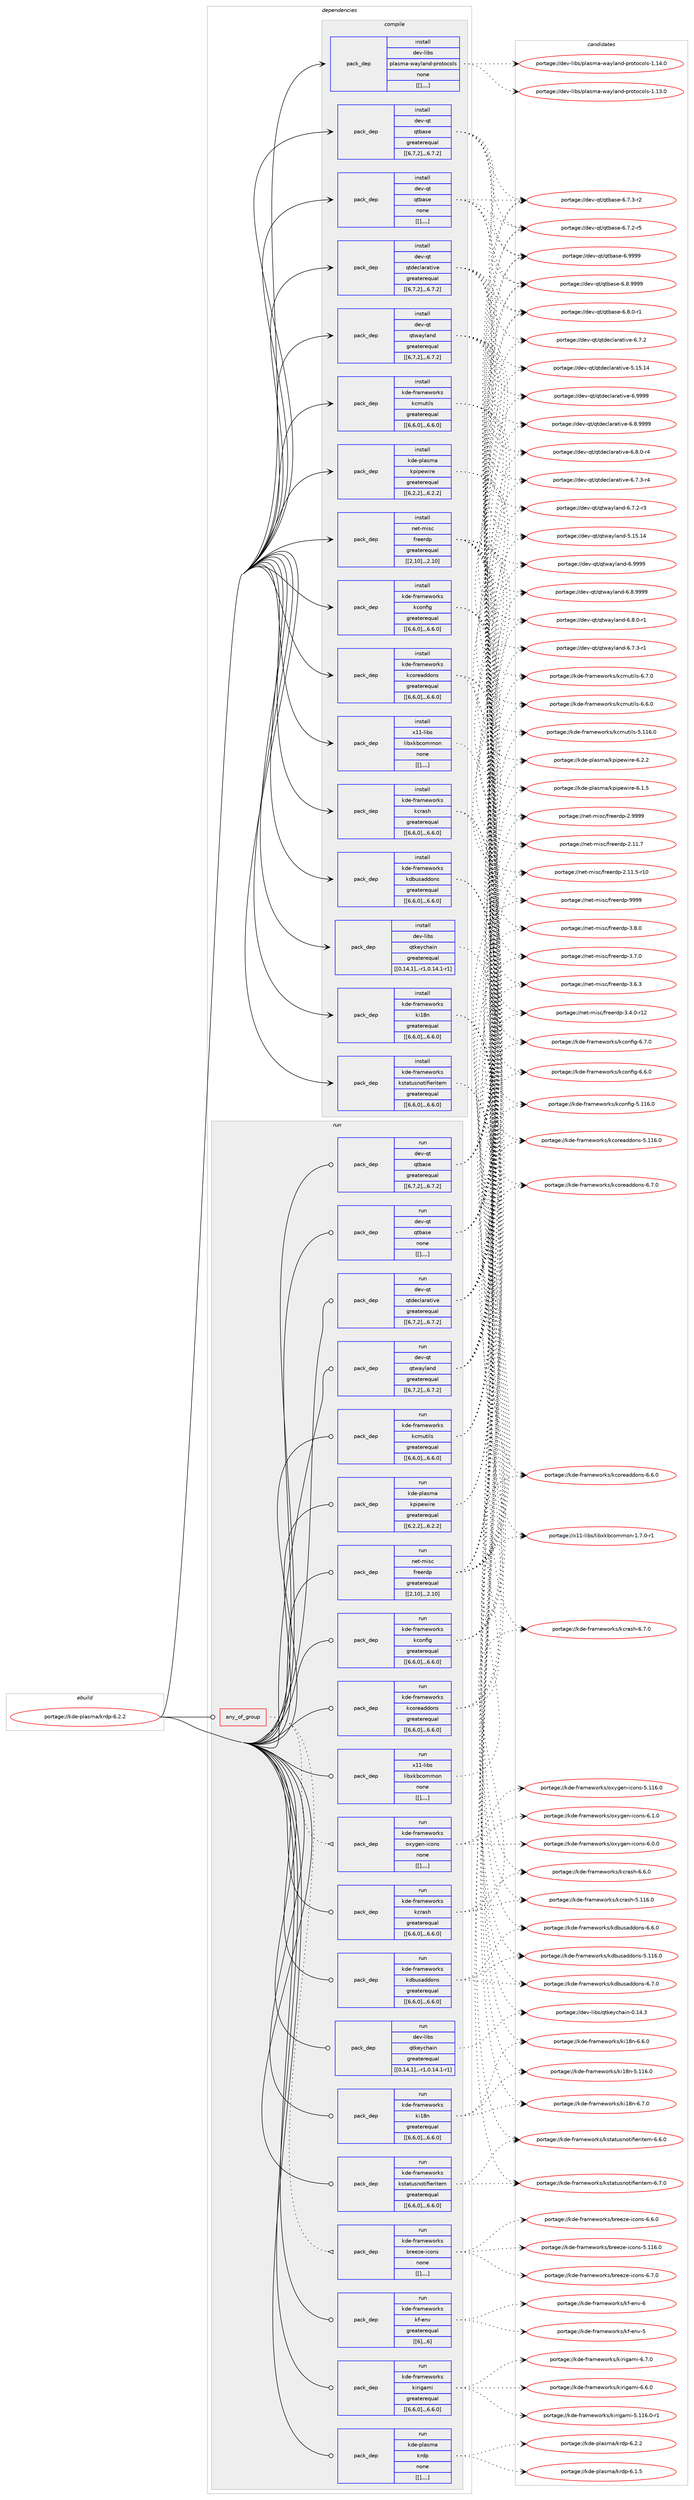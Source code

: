 digraph prolog {

# *************
# Graph options
# *************

newrank=true;
concentrate=true;
compound=true;
graph [rankdir=LR,fontname=Helvetica,fontsize=10,ranksep=1.5];#, ranksep=2.5, nodesep=0.2];
edge  [arrowhead=vee];
node  [fontname=Helvetica,fontsize=10];

# **********
# The ebuild
# **********

subgraph cluster_leftcol {
color=gray;
label=<<i>ebuild</i>>;
id [label="portage://kde-plasma/krdp-6.2.2", color=red, width=4, href="../kde-plasma/krdp-6.2.2.svg"];
}

# ****************
# The dependencies
# ****************

subgraph cluster_midcol {
color=gray;
label=<<i>dependencies</i>>;
subgraph cluster_compile {
fillcolor="#eeeeee";
style=filled;
label=<<i>compile</i>>;
subgraph pack213296 {
dependency289535 [label=<<TABLE BORDER="0" CELLBORDER="1" CELLSPACING="0" CELLPADDING="4" WIDTH="220"><TR><TD ROWSPAN="6" CELLPADDING="30">pack_dep</TD></TR><TR><TD WIDTH="110">install</TD></TR><TR><TD>dev-libs</TD></TR><TR><TD>plasma-wayland-protocols</TD></TR><TR><TD>none</TD></TR><TR><TD>[[],,,,]</TD></TR></TABLE>>, shape=none, color=blue];
}
id:e -> dependency289535:w [weight=20,style="solid",arrowhead="vee"];
subgraph pack213361 {
dependency289644 [label=<<TABLE BORDER="0" CELLBORDER="1" CELLSPACING="0" CELLPADDING="4" WIDTH="220"><TR><TD ROWSPAN="6" CELLPADDING="30">pack_dep</TD></TR><TR><TD WIDTH="110">install</TD></TR><TR><TD>dev-libs</TD></TR><TR><TD>qtkeychain</TD></TR><TR><TD>greaterequal</TD></TR><TR><TD>[[0,14,1],,-r1,0.14.1-r1]</TD></TR></TABLE>>, shape=none, color=blue];
}
id:e -> dependency289644:w [weight=20,style="solid",arrowhead="vee"];
subgraph pack213476 {
dependency289699 [label=<<TABLE BORDER="0" CELLBORDER="1" CELLSPACING="0" CELLPADDING="4" WIDTH="220"><TR><TD ROWSPAN="6" CELLPADDING="30">pack_dep</TD></TR><TR><TD WIDTH="110">install</TD></TR><TR><TD>dev-qt</TD></TR><TR><TD>qtbase</TD></TR><TR><TD>greaterequal</TD></TR><TR><TD>[[6,7,2],,,6.7.2]</TD></TR></TABLE>>, shape=none, color=blue];
}
id:e -> dependency289699:w [weight=20,style="solid",arrowhead="vee"];
subgraph pack213505 {
dependency289800 [label=<<TABLE BORDER="0" CELLBORDER="1" CELLSPACING="0" CELLPADDING="4" WIDTH="220"><TR><TD ROWSPAN="6" CELLPADDING="30">pack_dep</TD></TR><TR><TD WIDTH="110">install</TD></TR><TR><TD>dev-qt</TD></TR><TR><TD>qtbase</TD></TR><TR><TD>none</TD></TR><TR><TD>[[],,,,]</TD></TR></TABLE>>, shape=none, color=blue];
}
id:e -> dependency289800:w [weight=20,style="solid",arrowhead="vee"];
subgraph pack213611 {
dependency289851 [label=<<TABLE BORDER="0" CELLBORDER="1" CELLSPACING="0" CELLPADDING="4" WIDTH="220"><TR><TD ROWSPAN="6" CELLPADDING="30">pack_dep</TD></TR><TR><TD WIDTH="110">install</TD></TR><TR><TD>dev-qt</TD></TR><TR><TD>qtdeclarative</TD></TR><TR><TD>greaterequal</TD></TR><TR><TD>[[6,7,2],,,6.7.2]</TD></TR></TABLE>>, shape=none, color=blue];
}
id:e -> dependency289851:w [weight=20,style="solid",arrowhead="vee"];
subgraph pack213621 {
dependency289901 [label=<<TABLE BORDER="0" CELLBORDER="1" CELLSPACING="0" CELLPADDING="4" WIDTH="220"><TR><TD ROWSPAN="6" CELLPADDING="30">pack_dep</TD></TR><TR><TD WIDTH="110">install</TD></TR><TR><TD>dev-qt</TD></TR><TR><TD>qtwayland</TD></TR><TR><TD>greaterequal</TD></TR><TR><TD>[[6,7,2],,,6.7.2]</TD></TR></TABLE>>, shape=none, color=blue];
}
id:e -> dependency289901:w [weight=20,style="solid",arrowhead="vee"];
subgraph pack213660 {
dependency289907 [label=<<TABLE BORDER="0" CELLBORDER="1" CELLSPACING="0" CELLPADDING="4" WIDTH="220"><TR><TD ROWSPAN="6" CELLPADDING="30">pack_dep</TD></TR><TR><TD WIDTH="110">install</TD></TR><TR><TD>kde-frameworks</TD></TR><TR><TD>kcmutils</TD></TR><TR><TD>greaterequal</TD></TR><TR><TD>[[6,6,0],,,6.6.0]</TD></TR></TABLE>>, shape=none, color=blue];
}
id:e -> dependency289907:w [weight=20,style="solid",arrowhead="vee"];
subgraph pack213666 {
dependency289953 [label=<<TABLE BORDER="0" CELLBORDER="1" CELLSPACING="0" CELLPADDING="4" WIDTH="220"><TR><TD ROWSPAN="6" CELLPADDING="30">pack_dep</TD></TR><TR><TD WIDTH="110">install</TD></TR><TR><TD>kde-frameworks</TD></TR><TR><TD>kconfig</TD></TR><TR><TD>greaterequal</TD></TR><TR><TD>[[6,6,0],,,6.6.0]</TD></TR></TABLE>>, shape=none, color=blue];
}
id:e -> dependency289953:w [weight=20,style="solid",arrowhead="vee"];
subgraph pack213707 {
dependency289996 [label=<<TABLE BORDER="0" CELLBORDER="1" CELLSPACING="0" CELLPADDING="4" WIDTH="220"><TR><TD ROWSPAN="6" CELLPADDING="30">pack_dep</TD></TR><TR><TD WIDTH="110">install</TD></TR><TR><TD>kde-frameworks</TD></TR><TR><TD>kcoreaddons</TD></TR><TR><TD>greaterequal</TD></TR><TR><TD>[[6,6,0],,,6.6.0]</TD></TR></TABLE>>, shape=none, color=blue];
}
id:e -> dependency289996:w [weight=20,style="solid",arrowhead="vee"];
subgraph pack213768 {
dependency290047 [label=<<TABLE BORDER="0" CELLBORDER="1" CELLSPACING="0" CELLPADDING="4" WIDTH="220"><TR><TD ROWSPAN="6" CELLPADDING="30">pack_dep</TD></TR><TR><TD WIDTH="110">install</TD></TR><TR><TD>kde-frameworks</TD></TR><TR><TD>kcrash</TD></TR><TR><TD>greaterequal</TD></TR><TR><TD>[[6,6,0],,,6.6.0]</TD></TR></TABLE>>, shape=none, color=blue];
}
id:e -> dependency290047:w [weight=20,style="solid",arrowhead="vee"];
subgraph pack213796 {
dependency290052 [label=<<TABLE BORDER="0" CELLBORDER="1" CELLSPACING="0" CELLPADDING="4" WIDTH="220"><TR><TD ROWSPAN="6" CELLPADDING="30">pack_dep</TD></TR><TR><TD WIDTH="110">install</TD></TR><TR><TD>kde-frameworks</TD></TR><TR><TD>kdbusaddons</TD></TR><TR><TD>greaterequal</TD></TR><TR><TD>[[6,6,0],,,6.6.0]</TD></TR></TABLE>>, shape=none, color=blue];
}
id:e -> dependency290052:w [weight=20,style="solid",arrowhead="vee"];
subgraph pack213801 {
dependency290079 [label=<<TABLE BORDER="0" CELLBORDER="1" CELLSPACING="0" CELLPADDING="4" WIDTH="220"><TR><TD ROWSPAN="6" CELLPADDING="30">pack_dep</TD></TR><TR><TD WIDTH="110">install</TD></TR><TR><TD>kde-frameworks</TD></TR><TR><TD>ki18n</TD></TR><TR><TD>greaterequal</TD></TR><TR><TD>[[6,6,0],,,6.6.0]</TD></TR></TABLE>>, shape=none, color=blue];
}
id:e -> dependency290079:w [weight=20,style="solid",arrowhead="vee"];
subgraph pack213877 {
dependency290145 [label=<<TABLE BORDER="0" CELLBORDER="1" CELLSPACING="0" CELLPADDING="4" WIDTH="220"><TR><TD ROWSPAN="6" CELLPADDING="30">pack_dep</TD></TR><TR><TD WIDTH="110">install</TD></TR><TR><TD>kde-frameworks</TD></TR><TR><TD>kstatusnotifieritem</TD></TR><TR><TD>greaterequal</TD></TR><TR><TD>[[6,6,0],,,6.6.0]</TD></TR></TABLE>>, shape=none, color=blue];
}
id:e -> dependency290145:w [weight=20,style="solid",arrowhead="vee"];
subgraph pack213917 {
dependency290187 [label=<<TABLE BORDER="0" CELLBORDER="1" CELLSPACING="0" CELLPADDING="4" WIDTH="220"><TR><TD ROWSPAN="6" CELLPADDING="30">pack_dep</TD></TR><TR><TD WIDTH="110">install</TD></TR><TR><TD>kde-plasma</TD></TR><TR><TD>kpipewire</TD></TR><TR><TD>greaterequal</TD></TR><TR><TD>[[6,2,2],,,6.2.2]</TD></TR></TABLE>>, shape=none, color=blue];
}
id:e -> dependency290187:w [weight=20,style="solid",arrowhead="vee"];
subgraph pack213919 {
dependency290192 [label=<<TABLE BORDER="0" CELLBORDER="1" CELLSPACING="0" CELLPADDING="4" WIDTH="220"><TR><TD ROWSPAN="6" CELLPADDING="30">pack_dep</TD></TR><TR><TD WIDTH="110">install</TD></TR><TR><TD>net-misc</TD></TR><TR><TD>freerdp</TD></TR><TR><TD>greaterequal</TD></TR><TR><TD>[[2,10],,,2.10]</TD></TR></TABLE>>, shape=none, color=blue];
}
id:e -> dependency290192:w [weight=20,style="solid",arrowhead="vee"];
subgraph pack213922 {
dependency290196 [label=<<TABLE BORDER="0" CELLBORDER="1" CELLSPACING="0" CELLPADDING="4" WIDTH="220"><TR><TD ROWSPAN="6" CELLPADDING="30">pack_dep</TD></TR><TR><TD WIDTH="110">install</TD></TR><TR><TD>x11-libs</TD></TR><TR><TD>libxkbcommon</TD></TR><TR><TD>none</TD></TR><TR><TD>[[],,,,]</TD></TR></TABLE>>, shape=none, color=blue];
}
id:e -> dependency290196:w [weight=20,style="solid",arrowhead="vee"];
}
subgraph cluster_compileandrun {
fillcolor="#eeeeee";
style=filled;
label=<<i>compile and run</i>>;
}
subgraph cluster_run {
fillcolor="#eeeeee";
style=filled;
label=<<i>run</i>>;
subgraph any2228 {
dependency290201 [label=<<TABLE BORDER="0" CELLBORDER="1" CELLSPACING="0" CELLPADDING="4"><TR><TD CELLPADDING="10">any_of_group</TD></TR></TABLE>>, shape=none, color=red];subgraph pack213927 {
dependency290219 [label=<<TABLE BORDER="0" CELLBORDER="1" CELLSPACING="0" CELLPADDING="4" WIDTH="220"><TR><TD ROWSPAN="6" CELLPADDING="30">pack_dep</TD></TR><TR><TD WIDTH="110">run</TD></TR><TR><TD>kde-frameworks</TD></TR><TR><TD>breeze-icons</TD></TR><TR><TD>none</TD></TR><TR><TD>[[],,,,]</TD></TR></TABLE>>, shape=none, color=blue];
}
dependency290201:e -> dependency290219:w [weight=20,style="dotted",arrowhead="oinv"];
subgraph pack213976 {
dependency290261 [label=<<TABLE BORDER="0" CELLBORDER="1" CELLSPACING="0" CELLPADDING="4" WIDTH="220"><TR><TD ROWSPAN="6" CELLPADDING="30">pack_dep</TD></TR><TR><TD WIDTH="110">run</TD></TR><TR><TD>kde-frameworks</TD></TR><TR><TD>oxygen-icons</TD></TR><TR><TD>none</TD></TR><TR><TD>[[],,,,]</TD></TR></TABLE>>, shape=none, color=blue];
}
dependency290201:e -> dependency290261:w [weight=20,style="dotted",arrowhead="oinv"];
}
id:e -> dependency290201:w [weight=20,style="solid",arrowhead="odot"];
subgraph pack213981 {
dependency290330 [label=<<TABLE BORDER="0" CELLBORDER="1" CELLSPACING="0" CELLPADDING="4" WIDTH="220"><TR><TD ROWSPAN="6" CELLPADDING="30">pack_dep</TD></TR><TR><TD WIDTH="110">run</TD></TR><TR><TD>dev-libs</TD></TR><TR><TD>qtkeychain</TD></TR><TR><TD>greaterequal</TD></TR><TR><TD>[[0,14,1],,-r1,0.14.1-r1]</TD></TR></TABLE>>, shape=none, color=blue];
}
id:e -> dependency290330:w [weight=20,style="solid",arrowhead="odot"];
subgraph pack214084 {
dependency290399 [label=<<TABLE BORDER="0" CELLBORDER="1" CELLSPACING="0" CELLPADDING="4" WIDTH="220"><TR><TD ROWSPAN="6" CELLPADDING="30">pack_dep</TD></TR><TR><TD WIDTH="110">run</TD></TR><TR><TD>dev-qt</TD></TR><TR><TD>qtbase</TD></TR><TR><TD>greaterequal</TD></TR><TR><TD>[[6,7,2],,,6.7.2]</TD></TR></TABLE>>, shape=none, color=blue];
}
id:e -> dependency290399:w [weight=20,style="solid",arrowhead="odot"];
subgraph pack214100 {
dependency290401 [label=<<TABLE BORDER="0" CELLBORDER="1" CELLSPACING="0" CELLPADDING="4" WIDTH="220"><TR><TD ROWSPAN="6" CELLPADDING="30">pack_dep</TD></TR><TR><TD WIDTH="110">run</TD></TR><TR><TD>dev-qt</TD></TR><TR><TD>qtbase</TD></TR><TR><TD>none</TD></TR><TR><TD>[[],,,,]</TD></TR></TABLE>>, shape=none, color=blue];
}
id:e -> dependency290401:w [weight=20,style="solid",arrowhead="odot"];
subgraph pack214101 {
dependency290421 [label=<<TABLE BORDER="0" CELLBORDER="1" CELLSPACING="0" CELLPADDING="4" WIDTH="220"><TR><TD ROWSPAN="6" CELLPADDING="30">pack_dep</TD></TR><TR><TD WIDTH="110">run</TD></TR><TR><TD>dev-qt</TD></TR><TR><TD>qtdeclarative</TD></TR><TR><TD>greaterequal</TD></TR><TR><TD>[[6,7,2],,,6.7.2]</TD></TR></TABLE>>, shape=none, color=blue];
}
id:e -> dependency290421:w [weight=20,style="solid",arrowhead="odot"];
subgraph pack214170 {
dependency290536 [label=<<TABLE BORDER="0" CELLBORDER="1" CELLSPACING="0" CELLPADDING="4" WIDTH="220"><TR><TD ROWSPAN="6" CELLPADDING="30">pack_dep</TD></TR><TR><TD WIDTH="110">run</TD></TR><TR><TD>dev-qt</TD></TR><TR><TD>qtwayland</TD></TR><TR><TD>greaterequal</TD></TR><TR><TD>[[6,7,2],,,6.7.2]</TD></TR></TABLE>>, shape=none, color=blue];
}
id:e -> dependency290536:w [weight=20,style="solid",arrowhead="odot"];
subgraph pack214224 {
dependency290556 [label=<<TABLE BORDER="0" CELLBORDER="1" CELLSPACING="0" CELLPADDING="4" WIDTH="220"><TR><TD ROWSPAN="6" CELLPADDING="30">pack_dep</TD></TR><TR><TD WIDTH="110">run</TD></TR><TR><TD>kde-frameworks</TD></TR><TR><TD>kcmutils</TD></TR><TR><TD>greaterequal</TD></TR><TR><TD>[[6,6,0],,,6.6.0]</TD></TR></TABLE>>, shape=none, color=blue];
}
id:e -> dependency290556:w [weight=20,style="solid",arrowhead="odot"];
subgraph pack214240 {
dependency290671 [label=<<TABLE BORDER="0" CELLBORDER="1" CELLSPACING="0" CELLPADDING="4" WIDTH="220"><TR><TD ROWSPAN="6" CELLPADDING="30">pack_dep</TD></TR><TR><TD WIDTH="110">run</TD></TR><TR><TD>kde-frameworks</TD></TR><TR><TD>kconfig</TD></TR><TR><TD>greaterequal</TD></TR><TR><TD>[[6,6,0],,,6.6.0]</TD></TR></TABLE>>, shape=none, color=blue];
}
id:e -> dependency290671:w [weight=20,style="solid",arrowhead="odot"];
subgraph pack214369 {
dependency290743 [label=<<TABLE BORDER="0" CELLBORDER="1" CELLSPACING="0" CELLPADDING="4" WIDTH="220"><TR><TD ROWSPAN="6" CELLPADDING="30">pack_dep</TD></TR><TR><TD WIDTH="110">run</TD></TR><TR><TD>kde-frameworks</TD></TR><TR><TD>kcoreaddons</TD></TR><TR><TD>greaterequal</TD></TR><TR><TD>[[6,6,0],,,6.6.0]</TD></TR></TABLE>>, shape=none, color=blue];
}
id:e -> dependency290743:w [weight=20,style="solid",arrowhead="odot"];
subgraph pack214402 {
dependency290746 [label=<<TABLE BORDER="0" CELLBORDER="1" CELLSPACING="0" CELLPADDING="4" WIDTH="220"><TR><TD ROWSPAN="6" CELLPADDING="30">pack_dep</TD></TR><TR><TD WIDTH="110">run</TD></TR><TR><TD>kde-frameworks</TD></TR><TR><TD>kcrash</TD></TR><TR><TD>greaterequal</TD></TR><TR><TD>[[6,6,0],,,6.6.0]</TD></TR></TABLE>>, shape=none, color=blue];
}
id:e -> dependency290746:w [weight=20,style="solid",arrowhead="odot"];
subgraph pack214418 {
dependency290779 [label=<<TABLE BORDER="0" CELLBORDER="1" CELLSPACING="0" CELLPADDING="4" WIDTH="220"><TR><TD ROWSPAN="6" CELLPADDING="30">pack_dep</TD></TR><TR><TD WIDTH="110">run</TD></TR><TR><TD>kde-frameworks</TD></TR><TR><TD>kdbusaddons</TD></TR><TR><TD>greaterequal</TD></TR><TR><TD>[[6,6,0],,,6.6.0]</TD></TR></TABLE>>, shape=none, color=blue];
}
id:e -> dependency290779:w [weight=20,style="solid",arrowhead="odot"];
subgraph pack214466 {
dependency290817 [label=<<TABLE BORDER="0" CELLBORDER="1" CELLSPACING="0" CELLPADDING="4" WIDTH="220"><TR><TD ROWSPAN="6" CELLPADDING="30">pack_dep</TD></TR><TR><TD WIDTH="110">run</TD></TR><TR><TD>kde-frameworks</TD></TR><TR><TD>kf-env</TD></TR><TR><TD>greaterequal</TD></TR><TR><TD>[[6],,,6]</TD></TR></TABLE>>, shape=none, color=blue];
}
id:e -> dependency290817:w [weight=20,style="solid",arrowhead="odot"];
subgraph pack214560 {
dependency290915 [label=<<TABLE BORDER="0" CELLBORDER="1" CELLSPACING="0" CELLPADDING="4" WIDTH="220"><TR><TD ROWSPAN="6" CELLPADDING="30">pack_dep</TD></TR><TR><TD WIDTH="110">run</TD></TR><TR><TD>kde-frameworks</TD></TR><TR><TD>ki18n</TD></TR><TR><TD>greaterequal</TD></TR><TR><TD>[[6,6,0],,,6.6.0]</TD></TR></TABLE>>, shape=none, color=blue];
}
id:e -> dependency290915:w [weight=20,style="solid",arrowhead="odot"];
subgraph pack214619 {
dependency290990 [label=<<TABLE BORDER="0" CELLBORDER="1" CELLSPACING="0" CELLPADDING="4" WIDTH="220"><TR><TD ROWSPAN="6" CELLPADDING="30">pack_dep</TD></TR><TR><TD WIDTH="110">run</TD></TR><TR><TD>kde-frameworks</TD></TR><TR><TD>kirigami</TD></TR><TR><TD>greaterequal</TD></TR><TR><TD>[[6,6,0],,,6.6.0]</TD></TR></TABLE>>, shape=none, color=blue];
}
id:e -> dependency290990:w [weight=20,style="solid",arrowhead="odot"];
subgraph pack214734 {
dependency291124 [label=<<TABLE BORDER="0" CELLBORDER="1" CELLSPACING="0" CELLPADDING="4" WIDTH="220"><TR><TD ROWSPAN="6" CELLPADDING="30">pack_dep</TD></TR><TR><TD WIDTH="110">run</TD></TR><TR><TD>kde-frameworks</TD></TR><TR><TD>kstatusnotifieritem</TD></TR><TR><TD>greaterequal</TD></TR><TR><TD>[[6,6,0],,,6.6.0]</TD></TR></TABLE>>, shape=none, color=blue];
}
id:e -> dependency291124:w [weight=20,style="solid",arrowhead="odot"];
subgraph pack214753 {
dependency291140 [label=<<TABLE BORDER="0" CELLBORDER="1" CELLSPACING="0" CELLPADDING="4" WIDTH="220"><TR><TD ROWSPAN="6" CELLPADDING="30">pack_dep</TD></TR><TR><TD WIDTH="110">run</TD></TR><TR><TD>kde-plasma</TD></TR><TR><TD>kpipewire</TD></TR><TR><TD>greaterequal</TD></TR><TR><TD>[[6,2,2],,,6.2.2]</TD></TR></TABLE>>, shape=none, color=blue];
}
id:e -> dependency291140:w [weight=20,style="solid",arrowhead="odot"];
subgraph pack214787 {
dependency291177 [label=<<TABLE BORDER="0" CELLBORDER="1" CELLSPACING="0" CELLPADDING="4" WIDTH="220"><TR><TD ROWSPAN="6" CELLPADDING="30">pack_dep</TD></TR><TR><TD WIDTH="110">run</TD></TR><TR><TD>net-misc</TD></TR><TR><TD>freerdp</TD></TR><TR><TD>greaterequal</TD></TR><TR><TD>[[2,10],,,2.10]</TD></TR></TABLE>>, shape=none, color=blue];
}
id:e -> dependency291177:w [weight=20,style="solid",arrowhead="odot"];
subgraph pack214814 {
dependency291193 [label=<<TABLE BORDER="0" CELLBORDER="1" CELLSPACING="0" CELLPADDING="4" WIDTH="220"><TR><TD ROWSPAN="6" CELLPADDING="30">pack_dep</TD></TR><TR><TD WIDTH="110">run</TD></TR><TR><TD>x11-libs</TD></TR><TR><TD>libxkbcommon</TD></TR><TR><TD>none</TD></TR><TR><TD>[[],,,,]</TD></TR></TABLE>>, shape=none, color=blue];
}
id:e -> dependency291193:w [weight=20,style="solid",arrowhead="odot"];
subgraph pack214819 {
dependency291214 [label=<<TABLE BORDER="0" CELLBORDER="1" CELLSPACING="0" CELLPADDING="4" WIDTH="220"><TR><TD ROWSPAN="6" CELLPADDING="30">pack_dep</TD></TR><TR><TD WIDTH="110">run</TD></TR><TR><TD>kde-plasma</TD></TR><TR><TD>krdp</TD></TR><TR><TD>none</TD></TR><TR><TD>[[],,,,]</TD></TR></TABLE>>, shape=none, color=blue];
}
id:e -> dependency291214:w [weight=20,style="solid",arrowhead="odot"];
}
}

# **************
# The candidates
# **************

subgraph cluster_choices {
rank=same;
color=gray;
label=<<i>candidates</i>>;

subgraph choice213382 {
color=black;
nodesep=1;
choice1001011184510810598115471121089711510997451199712110897110100451121141111161119911110811545494649524648 [label="portage://dev-libs/plasma-wayland-protocols-1.14.0", color=red, width=4,href="../dev-libs/plasma-wayland-protocols-1.14.0.svg"];
choice1001011184510810598115471121089711510997451199712110897110100451121141111161119911110811545494649514648 [label="portage://dev-libs/plasma-wayland-protocols-1.13.0", color=red, width=4,href="../dev-libs/plasma-wayland-protocols-1.13.0.svg"];
dependency289535:e -> choice1001011184510810598115471121089711510997451199712110897110100451121141111161119911110811545494649524648:w [style=dotted,weight="100"];
dependency289535:e -> choice1001011184510810598115471121089711510997451199712110897110100451121141111161119911110811545494649514648:w [style=dotted,weight="100"];
}
subgraph choice213386 {
color=black;
nodesep=1;
choice100101118451081059811547113116107101121991049710511045484649524651 [label="portage://dev-libs/qtkeychain-0.14.3", color=red, width=4,href="../dev-libs/qtkeychain-0.14.3.svg"];
dependency289644:e -> choice100101118451081059811547113116107101121991049710511045484649524651:w [style=dotted,weight="100"];
}
subgraph choice213427 {
color=black;
nodesep=1;
choice1001011184511311647113116989711510145544657575757 [label="portage://dev-qt/qtbase-6.9999", color=red, width=4,href="../dev-qt/qtbase-6.9999.svg"];
choice10010111845113116471131169897115101455446564657575757 [label="portage://dev-qt/qtbase-6.8.9999", color=red, width=4,href="../dev-qt/qtbase-6.8.9999.svg"];
choice100101118451131164711311698971151014554465646484511449 [label="portage://dev-qt/qtbase-6.8.0-r1", color=red, width=4,href="../dev-qt/qtbase-6.8.0-r1.svg"];
choice100101118451131164711311698971151014554465546514511450 [label="portage://dev-qt/qtbase-6.7.3-r2", color=red, width=4,href="../dev-qt/qtbase-6.7.3-r2.svg"];
choice100101118451131164711311698971151014554465546504511453 [label="portage://dev-qt/qtbase-6.7.2-r5", color=red, width=4,href="../dev-qt/qtbase-6.7.2-r5.svg"];
dependency289699:e -> choice1001011184511311647113116989711510145544657575757:w [style=dotted,weight="100"];
dependency289699:e -> choice10010111845113116471131169897115101455446564657575757:w [style=dotted,weight="100"];
dependency289699:e -> choice100101118451131164711311698971151014554465646484511449:w [style=dotted,weight="100"];
dependency289699:e -> choice100101118451131164711311698971151014554465546514511450:w [style=dotted,weight="100"];
dependency289699:e -> choice100101118451131164711311698971151014554465546504511453:w [style=dotted,weight="100"];
}
subgraph choice213433 {
color=black;
nodesep=1;
choice1001011184511311647113116989711510145544657575757 [label="portage://dev-qt/qtbase-6.9999", color=red, width=4,href="../dev-qt/qtbase-6.9999.svg"];
choice10010111845113116471131169897115101455446564657575757 [label="portage://dev-qt/qtbase-6.8.9999", color=red, width=4,href="../dev-qt/qtbase-6.8.9999.svg"];
choice100101118451131164711311698971151014554465646484511449 [label="portage://dev-qt/qtbase-6.8.0-r1", color=red, width=4,href="../dev-qt/qtbase-6.8.0-r1.svg"];
choice100101118451131164711311698971151014554465546514511450 [label="portage://dev-qt/qtbase-6.7.3-r2", color=red, width=4,href="../dev-qt/qtbase-6.7.3-r2.svg"];
choice100101118451131164711311698971151014554465546504511453 [label="portage://dev-qt/qtbase-6.7.2-r5", color=red, width=4,href="../dev-qt/qtbase-6.7.2-r5.svg"];
dependency289800:e -> choice1001011184511311647113116989711510145544657575757:w [style=dotted,weight="100"];
dependency289800:e -> choice10010111845113116471131169897115101455446564657575757:w [style=dotted,weight="100"];
dependency289800:e -> choice100101118451131164711311698971151014554465646484511449:w [style=dotted,weight="100"];
dependency289800:e -> choice100101118451131164711311698971151014554465546514511450:w [style=dotted,weight="100"];
dependency289800:e -> choice100101118451131164711311698971151014554465546504511453:w [style=dotted,weight="100"];
}
subgraph choice213514 {
color=black;
nodesep=1;
choice100101118451131164711311610010199108971149711610511810145544657575757 [label="portage://dev-qt/qtdeclarative-6.9999", color=red, width=4,href="../dev-qt/qtdeclarative-6.9999.svg"];
choice1001011184511311647113116100101991089711497116105118101455446564657575757 [label="portage://dev-qt/qtdeclarative-6.8.9999", color=red, width=4,href="../dev-qt/qtdeclarative-6.8.9999.svg"];
choice10010111845113116471131161001019910897114971161051181014554465646484511452 [label="portage://dev-qt/qtdeclarative-6.8.0-r4", color=red, width=4,href="../dev-qt/qtdeclarative-6.8.0-r4.svg"];
choice10010111845113116471131161001019910897114971161051181014554465546514511452 [label="portage://dev-qt/qtdeclarative-6.7.3-r4", color=red, width=4,href="../dev-qt/qtdeclarative-6.7.3-r4.svg"];
choice1001011184511311647113116100101991089711497116105118101455446554650 [label="portage://dev-qt/qtdeclarative-6.7.2", color=red, width=4,href="../dev-qt/qtdeclarative-6.7.2.svg"];
choice10010111845113116471131161001019910897114971161051181014553464953464952 [label="portage://dev-qt/qtdeclarative-5.15.14", color=red, width=4,href="../dev-qt/qtdeclarative-5.15.14.svg"];
dependency289851:e -> choice100101118451131164711311610010199108971149711610511810145544657575757:w [style=dotted,weight="100"];
dependency289851:e -> choice1001011184511311647113116100101991089711497116105118101455446564657575757:w [style=dotted,weight="100"];
dependency289851:e -> choice10010111845113116471131161001019910897114971161051181014554465646484511452:w [style=dotted,weight="100"];
dependency289851:e -> choice10010111845113116471131161001019910897114971161051181014554465546514511452:w [style=dotted,weight="100"];
dependency289851:e -> choice1001011184511311647113116100101991089711497116105118101455446554650:w [style=dotted,weight="100"];
dependency289851:e -> choice10010111845113116471131161001019910897114971161051181014553464953464952:w [style=dotted,weight="100"];
}
subgraph choice213547 {
color=black;
nodesep=1;
choice1001011184511311647113116119971211089711010045544657575757 [label="portage://dev-qt/qtwayland-6.9999", color=red, width=4,href="../dev-qt/qtwayland-6.9999.svg"];
choice10010111845113116471131161199712110897110100455446564657575757 [label="portage://dev-qt/qtwayland-6.8.9999", color=red, width=4,href="../dev-qt/qtwayland-6.8.9999.svg"];
choice100101118451131164711311611997121108971101004554465646484511449 [label="portage://dev-qt/qtwayland-6.8.0-r1", color=red, width=4,href="../dev-qt/qtwayland-6.8.0-r1.svg"];
choice100101118451131164711311611997121108971101004554465546514511449 [label="portage://dev-qt/qtwayland-6.7.3-r1", color=red, width=4,href="../dev-qt/qtwayland-6.7.3-r1.svg"];
choice100101118451131164711311611997121108971101004554465546504511451 [label="portage://dev-qt/qtwayland-6.7.2-r3", color=red, width=4,href="../dev-qt/qtwayland-6.7.2-r3.svg"];
choice100101118451131164711311611997121108971101004553464953464952 [label="portage://dev-qt/qtwayland-5.15.14", color=red, width=4,href="../dev-qt/qtwayland-5.15.14.svg"];
dependency289901:e -> choice1001011184511311647113116119971211089711010045544657575757:w [style=dotted,weight="100"];
dependency289901:e -> choice10010111845113116471131161199712110897110100455446564657575757:w [style=dotted,weight="100"];
dependency289901:e -> choice100101118451131164711311611997121108971101004554465646484511449:w [style=dotted,weight="100"];
dependency289901:e -> choice100101118451131164711311611997121108971101004554465546514511449:w [style=dotted,weight="100"];
dependency289901:e -> choice100101118451131164711311611997121108971101004554465546504511451:w [style=dotted,weight="100"];
dependency289901:e -> choice100101118451131164711311611997121108971101004553464953464952:w [style=dotted,weight="100"];
}
subgraph choice213726 {
color=black;
nodesep=1;
choice10710010145102114971091011191111141071154710799109117116105108115455446554648 [label="portage://kde-frameworks/kcmutils-6.7.0", color=red, width=4,href="../kde-frameworks/kcmutils-6.7.0.svg"];
choice10710010145102114971091011191111141071154710799109117116105108115455446544648 [label="portage://kde-frameworks/kcmutils-6.6.0", color=red, width=4,href="../kde-frameworks/kcmutils-6.6.0.svg"];
choice107100101451021149710910111911111410711547107991091171161051081154553464949544648 [label="portage://kde-frameworks/kcmutils-5.116.0", color=red, width=4,href="../kde-frameworks/kcmutils-5.116.0.svg"];
dependency289907:e -> choice10710010145102114971091011191111141071154710799109117116105108115455446554648:w [style=dotted,weight="100"];
dependency289907:e -> choice10710010145102114971091011191111141071154710799109117116105108115455446544648:w [style=dotted,weight="100"];
dependency289907:e -> choice107100101451021149710910111911111410711547107991091171161051081154553464949544648:w [style=dotted,weight="100"];
}
subgraph choice213733 {
color=black;
nodesep=1;
choice10710010145102114971091011191111141071154710799111110102105103455446554648 [label="portage://kde-frameworks/kconfig-6.7.0", color=red, width=4,href="../kde-frameworks/kconfig-6.7.0.svg"];
choice10710010145102114971091011191111141071154710799111110102105103455446544648 [label="portage://kde-frameworks/kconfig-6.6.0", color=red, width=4,href="../kde-frameworks/kconfig-6.6.0.svg"];
choice107100101451021149710910111911111410711547107991111101021051034553464949544648 [label="portage://kde-frameworks/kconfig-5.116.0", color=red, width=4,href="../kde-frameworks/kconfig-5.116.0.svg"];
dependency289953:e -> choice10710010145102114971091011191111141071154710799111110102105103455446554648:w [style=dotted,weight="100"];
dependency289953:e -> choice10710010145102114971091011191111141071154710799111110102105103455446544648:w [style=dotted,weight="100"];
dependency289953:e -> choice107100101451021149710910111911111410711547107991111101021051034553464949544648:w [style=dotted,weight="100"];
}
subgraph choice213737 {
color=black;
nodesep=1;
choice1071001014510211497109101119111114107115471079911111410197100100111110115455446554648 [label="portage://kde-frameworks/kcoreaddons-6.7.0", color=red, width=4,href="../kde-frameworks/kcoreaddons-6.7.0.svg"];
choice1071001014510211497109101119111114107115471079911111410197100100111110115455446544648 [label="portage://kde-frameworks/kcoreaddons-6.6.0", color=red, width=4,href="../kde-frameworks/kcoreaddons-6.6.0.svg"];
choice10710010145102114971091011191111141071154710799111114101971001001111101154553464949544648 [label="portage://kde-frameworks/kcoreaddons-5.116.0", color=red, width=4,href="../kde-frameworks/kcoreaddons-5.116.0.svg"];
dependency289996:e -> choice1071001014510211497109101119111114107115471079911111410197100100111110115455446554648:w [style=dotted,weight="100"];
dependency289996:e -> choice1071001014510211497109101119111114107115471079911111410197100100111110115455446544648:w [style=dotted,weight="100"];
dependency289996:e -> choice10710010145102114971091011191111141071154710799111114101971001001111101154553464949544648:w [style=dotted,weight="100"];
}
subgraph choice213742 {
color=black;
nodesep=1;
choice1071001014510211497109101119111114107115471079911497115104455446554648 [label="portage://kde-frameworks/kcrash-6.7.0", color=red, width=4,href="../kde-frameworks/kcrash-6.7.0.svg"];
choice1071001014510211497109101119111114107115471079911497115104455446544648 [label="portage://kde-frameworks/kcrash-6.6.0", color=red, width=4,href="../kde-frameworks/kcrash-6.6.0.svg"];
choice10710010145102114971091011191111141071154710799114971151044553464949544648 [label="portage://kde-frameworks/kcrash-5.116.0", color=red, width=4,href="../kde-frameworks/kcrash-5.116.0.svg"];
dependency290047:e -> choice1071001014510211497109101119111114107115471079911497115104455446554648:w [style=dotted,weight="100"];
dependency290047:e -> choice1071001014510211497109101119111114107115471079911497115104455446544648:w [style=dotted,weight="100"];
dependency290047:e -> choice10710010145102114971091011191111141071154710799114971151044553464949544648:w [style=dotted,weight="100"];
}
subgraph choice213745 {
color=black;
nodesep=1;
choice1071001014510211497109101119111114107115471071009811711597100100111110115455446554648 [label="portage://kde-frameworks/kdbusaddons-6.7.0", color=red, width=4,href="../kde-frameworks/kdbusaddons-6.7.0.svg"];
choice1071001014510211497109101119111114107115471071009811711597100100111110115455446544648 [label="portage://kde-frameworks/kdbusaddons-6.6.0", color=red, width=4,href="../kde-frameworks/kdbusaddons-6.6.0.svg"];
choice10710010145102114971091011191111141071154710710098117115971001001111101154553464949544648 [label="portage://kde-frameworks/kdbusaddons-5.116.0", color=red, width=4,href="../kde-frameworks/kdbusaddons-5.116.0.svg"];
dependency290052:e -> choice1071001014510211497109101119111114107115471071009811711597100100111110115455446554648:w [style=dotted,weight="100"];
dependency290052:e -> choice1071001014510211497109101119111114107115471071009811711597100100111110115455446544648:w [style=dotted,weight="100"];
dependency290052:e -> choice10710010145102114971091011191111141071154710710098117115971001001111101154553464949544648:w [style=dotted,weight="100"];
}
subgraph choice213747 {
color=black;
nodesep=1;
choice1071001014510211497109101119111114107115471071054956110455446554648 [label="portage://kde-frameworks/ki18n-6.7.0", color=red, width=4,href="../kde-frameworks/ki18n-6.7.0.svg"];
choice1071001014510211497109101119111114107115471071054956110455446544648 [label="portage://kde-frameworks/ki18n-6.6.0", color=red, width=4,href="../kde-frameworks/ki18n-6.6.0.svg"];
choice10710010145102114971091011191111141071154710710549561104553464949544648 [label="portage://kde-frameworks/ki18n-5.116.0", color=red, width=4,href="../kde-frameworks/ki18n-5.116.0.svg"];
dependency290079:e -> choice1071001014510211497109101119111114107115471071054956110455446554648:w [style=dotted,weight="100"];
dependency290079:e -> choice1071001014510211497109101119111114107115471071054956110455446544648:w [style=dotted,weight="100"];
dependency290079:e -> choice10710010145102114971091011191111141071154710710549561104553464949544648:w [style=dotted,weight="100"];
}
subgraph choice213773 {
color=black;
nodesep=1;
choice10710010145102114971091011191111141071154710711511697116117115110111116105102105101114105116101109455446554648 [label="portage://kde-frameworks/kstatusnotifieritem-6.7.0", color=red, width=4,href="../kde-frameworks/kstatusnotifieritem-6.7.0.svg"];
choice10710010145102114971091011191111141071154710711511697116117115110111116105102105101114105116101109455446544648 [label="portage://kde-frameworks/kstatusnotifieritem-6.6.0", color=red, width=4,href="../kde-frameworks/kstatusnotifieritem-6.6.0.svg"];
dependency290145:e -> choice10710010145102114971091011191111141071154710711511697116117115110111116105102105101114105116101109455446554648:w [style=dotted,weight="100"];
dependency290145:e -> choice10710010145102114971091011191111141071154710711511697116117115110111116105102105101114105116101109455446544648:w [style=dotted,weight="100"];
}
subgraph choice213822 {
color=black;
nodesep=1;
choice10710010145112108971151099747107112105112101119105114101455446504650 [label="portage://kde-plasma/kpipewire-6.2.2", color=red, width=4,href="../kde-plasma/kpipewire-6.2.2.svg"];
choice10710010145112108971151099747107112105112101119105114101455446494653 [label="portage://kde-plasma/kpipewire-6.1.5", color=red, width=4,href="../kde-plasma/kpipewire-6.1.5.svg"];
dependency290187:e -> choice10710010145112108971151099747107112105112101119105114101455446504650:w [style=dotted,weight="100"];
dependency290187:e -> choice10710010145112108971151099747107112105112101119105114101455446494653:w [style=dotted,weight="100"];
}
subgraph choice213851 {
color=black;
nodesep=1;
choice1101011164510910511599471021141011011141001124557575757 [label="portage://net-misc/freerdp-9999", color=red, width=4,href="../net-misc/freerdp-9999.svg"];
choice110101116451091051159947102114101101114100112455146564648 [label="portage://net-misc/freerdp-3.8.0", color=red, width=4,href="../net-misc/freerdp-3.8.0.svg"];
choice110101116451091051159947102114101101114100112455146554648 [label="portage://net-misc/freerdp-3.7.0", color=red, width=4,href="../net-misc/freerdp-3.7.0.svg"];
choice110101116451091051159947102114101101114100112455146544651 [label="portage://net-misc/freerdp-3.6.3", color=red, width=4,href="../net-misc/freerdp-3.6.3.svg"];
choice110101116451091051159947102114101101114100112455146524648451144950 [label="portage://net-misc/freerdp-3.4.0-r12", color=red, width=4,href="../net-misc/freerdp-3.4.0-r12.svg"];
choice11010111645109105115994710211410110111410011245504657575757 [label="portage://net-misc/freerdp-2.9999", color=red, width=4,href="../net-misc/freerdp-2.9999.svg"];
choice11010111645109105115994710211410110111410011245504649494655 [label="portage://net-misc/freerdp-2.11.7", color=red, width=4,href="../net-misc/freerdp-2.11.7.svg"];
choice11010111645109105115994710211410110111410011245504649494653451144948 [label="portage://net-misc/freerdp-2.11.5-r10", color=red, width=4,href="../net-misc/freerdp-2.11.5-r10.svg"];
dependency290192:e -> choice1101011164510910511599471021141011011141001124557575757:w [style=dotted,weight="100"];
dependency290192:e -> choice110101116451091051159947102114101101114100112455146564648:w [style=dotted,weight="100"];
dependency290192:e -> choice110101116451091051159947102114101101114100112455146554648:w [style=dotted,weight="100"];
dependency290192:e -> choice110101116451091051159947102114101101114100112455146544651:w [style=dotted,weight="100"];
dependency290192:e -> choice110101116451091051159947102114101101114100112455146524648451144950:w [style=dotted,weight="100"];
dependency290192:e -> choice11010111645109105115994710211410110111410011245504657575757:w [style=dotted,weight="100"];
dependency290192:e -> choice11010111645109105115994710211410110111410011245504649494655:w [style=dotted,weight="100"];
dependency290192:e -> choice11010111645109105115994710211410110111410011245504649494653451144948:w [style=dotted,weight="100"];
}
subgraph choice213941 {
color=black;
nodesep=1;
choice12049494510810598115471081059812010798991111091091111104549465546484511449 [label="portage://x11-libs/libxkbcommon-1.7.0-r1", color=red, width=4,href="../x11-libs/libxkbcommon-1.7.0-r1.svg"];
dependency290196:e -> choice12049494510810598115471081059812010798991111091091111104549465546484511449:w [style=dotted,weight="100"];
}
subgraph choice213944 {
color=black;
nodesep=1;
choice107100101451021149710910111911111410711547981141011011221014510599111110115455446554648 [label="portage://kde-frameworks/breeze-icons-6.7.0", color=red, width=4,href="../kde-frameworks/breeze-icons-6.7.0.svg"];
choice107100101451021149710910111911111410711547981141011011221014510599111110115455446544648 [label="portage://kde-frameworks/breeze-icons-6.6.0", color=red, width=4,href="../kde-frameworks/breeze-icons-6.6.0.svg"];
choice1071001014510211497109101119111114107115479811410110112210145105991111101154553464949544648 [label="portage://kde-frameworks/breeze-icons-5.116.0", color=red, width=4,href="../kde-frameworks/breeze-icons-5.116.0.svg"];
dependency290219:e -> choice107100101451021149710910111911111410711547981141011011221014510599111110115455446554648:w [style=dotted,weight="100"];
dependency290219:e -> choice107100101451021149710910111911111410711547981141011011221014510599111110115455446544648:w [style=dotted,weight="100"];
dependency290219:e -> choice1071001014510211497109101119111114107115479811410110112210145105991111101154553464949544648:w [style=dotted,weight="100"];
}
subgraph choice213972 {
color=black;
nodesep=1;
choice1071001014510211497109101119111114107115471111201211031011104510599111110115455446494648 [label="portage://kde-frameworks/oxygen-icons-6.1.0", color=red, width=4,href="../kde-frameworks/oxygen-icons-6.1.0.svg"];
choice1071001014510211497109101119111114107115471111201211031011104510599111110115455446484648 [label="portage://kde-frameworks/oxygen-icons-6.0.0", color=red, width=4,href="../kde-frameworks/oxygen-icons-6.0.0.svg"];
choice10710010145102114971091011191111141071154711112012110310111045105991111101154553464949544648 [label="portage://kde-frameworks/oxygen-icons-5.116.0", color=red, width=4,href="../kde-frameworks/oxygen-icons-5.116.0.svg"];
dependency290261:e -> choice1071001014510211497109101119111114107115471111201211031011104510599111110115455446494648:w [style=dotted,weight="100"];
dependency290261:e -> choice1071001014510211497109101119111114107115471111201211031011104510599111110115455446484648:w [style=dotted,weight="100"];
dependency290261:e -> choice10710010145102114971091011191111141071154711112012110310111045105991111101154553464949544648:w [style=dotted,weight="100"];
}
subgraph choice213996 {
color=black;
nodesep=1;
choice100101118451081059811547113116107101121991049710511045484649524651 [label="portage://dev-libs/qtkeychain-0.14.3", color=red, width=4,href="../dev-libs/qtkeychain-0.14.3.svg"];
dependency290330:e -> choice100101118451081059811547113116107101121991049710511045484649524651:w [style=dotted,weight="100"];
}
subgraph choice214001 {
color=black;
nodesep=1;
choice1001011184511311647113116989711510145544657575757 [label="portage://dev-qt/qtbase-6.9999", color=red, width=4,href="../dev-qt/qtbase-6.9999.svg"];
choice10010111845113116471131169897115101455446564657575757 [label="portage://dev-qt/qtbase-6.8.9999", color=red, width=4,href="../dev-qt/qtbase-6.8.9999.svg"];
choice100101118451131164711311698971151014554465646484511449 [label="portage://dev-qt/qtbase-6.8.0-r1", color=red, width=4,href="../dev-qt/qtbase-6.8.0-r1.svg"];
choice100101118451131164711311698971151014554465546514511450 [label="portage://dev-qt/qtbase-6.7.3-r2", color=red, width=4,href="../dev-qt/qtbase-6.7.3-r2.svg"];
choice100101118451131164711311698971151014554465546504511453 [label="portage://dev-qt/qtbase-6.7.2-r5", color=red, width=4,href="../dev-qt/qtbase-6.7.2-r5.svg"];
dependency290399:e -> choice1001011184511311647113116989711510145544657575757:w [style=dotted,weight="100"];
dependency290399:e -> choice10010111845113116471131169897115101455446564657575757:w [style=dotted,weight="100"];
dependency290399:e -> choice100101118451131164711311698971151014554465646484511449:w [style=dotted,weight="100"];
dependency290399:e -> choice100101118451131164711311698971151014554465546514511450:w [style=dotted,weight="100"];
dependency290399:e -> choice100101118451131164711311698971151014554465546504511453:w [style=dotted,weight="100"];
}
subgraph choice214028 {
color=black;
nodesep=1;
choice1001011184511311647113116989711510145544657575757 [label="portage://dev-qt/qtbase-6.9999", color=red, width=4,href="../dev-qt/qtbase-6.9999.svg"];
choice10010111845113116471131169897115101455446564657575757 [label="portage://dev-qt/qtbase-6.8.9999", color=red, width=4,href="../dev-qt/qtbase-6.8.9999.svg"];
choice100101118451131164711311698971151014554465646484511449 [label="portage://dev-qt/qtbase-6.8.0-r1", color=red, width=4,href="../dev-qt/qtbase-6.8.0-r1.svg"];
choice100101118451131164711311698971151014554465546514511450 [label="portage://dev-qt/qtbase-6.7.3-r2", color=red, width=4,href="../dev-qt/qtbase-6.7.3-r2.svg"];
choice100101118451131164711311698971151014554465546504511453 [label="portage://dev-qt/qtbase-6.7.2-r5", color=red, width=4,href="../dev-qt/qtbase-6.7.2-r5.svg"];
dependency290401:e -> choice1001011184511311647113116989711510145544657575757:w [style=dotted,weight="100"];
dependency290401:e -> choice10010111845113116471131169897115101455446564657575757:w [style=dotted,weight="100"];
dependency290401:e -> choice100101118451131164711311698971151014554465646484511449:w [style=dotted,weight="100"];
dependency290401:e -> choice100101118451131164711311698971151014554465546514511450:w [style=dotted,weight="100"];
dependency290401:e -> choice100101118451131164711311698971151014554465546504511453:w [style=dotted,weight="100"];
}
subgraph choice214038 {
color=black;
nodesep=1;
choice100101118451131164711311610010199108971149711610511810145544657575757 [label="portage://dev-qt/qtdeclarative-6.9999", color=red, width=4,href="../dev-qt/qtdeclarative-6.9999.svg"];
choice1001011184511311647113116100101991089711497116105118101455446564657575757 [label="portage://dev-qt/qtdeclarative-6.8.9999", color=red, width=4,href="../dev-qt/qtdeclarative-6.8.9999.svg"];
choice10010111845113116471131161001019910897114971161051181014554465646484511452 [label="portage://dev-qt/qtdeclarative-6.8.0-r4", color=red, width=4,href="../dev-qt/qtdeclarative-6.8.0-r4.svg"];
choice10010111845113116471131161001019910897114971161051181014554465546514511452 [label="portage://dev-qt/qtdeclarative-6.7.3-r4", color=red, width=4,href="../dev-qt/qtdeclarative-6.7.3-r4.svg"];
choice1001011184511311647113116100101991089711497116105118101455446554650 [label="portage://dev-qt/qtdeclarative-6.7.2", color=red, width=4,href="../dev-qt/qtdeclarative-6.7.2.svg"];
choice10010111845113116471131161001019910897114971161051181014553464953464952 [label="portage://dev-qt/qtdeclarative-5.15.14", color=red, width=4,href="../dev-qt/qtdeclarative-5.15.14.svg"];
dependency290421:e -> choice100101118451131164711311610010199108971149711610511810145544657575757:w [style=dotted,weight="100"];
dependency290421:e -> choice1001011184511311647113116100101991089711497116105118101455446564657575757:w [style=dotted,weight="100"];
dependency290421:e -> choice10010111845113116471131161001019910897114971161051181014554465646484511452:w [style=dotted,weight="100"];
dependency290421:e -> choice10010111845113116471131161001019910897114971161051181014554465546514511452:w [style=dotted,weight="100"];
dependency290421:e -> choice1001011184511311647113116100101991089711497116105118101455446554650:w [style=dotted,weight="100"];
dependency290421:e -> choice10010111845113116471131161001019910897114971161051181014553464953464952:w [style=dotted,weight="100"];
}
subgraph choice214070 {
color=black;
nodesep=1;
choice1001011184511311647113116119971211089711010045544657575757 [label="portage://dev-qt/qtwayland-6.9999", color=red, width=4,href="../dev-qt/qtwayland-6.9999.svg"];
choice10010111845113116471131161199712110897110100455446564657575757 [label="portage://dev-qt/qtwayland-6.8.9999", color=red, width=4,href="../dev-qt/qtwayland-6.8.9999.svg"];
choice100101118451131164711311611997121108971101004554465646484511449 [label="portage://dev-qt/qtwayland-6.8.0-r1", color=red, width=4,href="../dev-qt/qtwayland-6.8.0-r1.svg"];
choice100101118451131164711311611997121108971101004554465546514511449 [label="portage://dev-qt/qtwayland-6.7.3-r1", color=red, width=4,href="../dev-qt/qtwayland-6.7.3-r1.svg"];
choice100101118451131164711311611997121108971101004554465546504511451 [label="portage://dev-qt/qtwayland-6.7.2-r3", color=red, width=4,href="../dev-qt/qtwayland-6.7.2-r3.svg"];
choice100101118451131164711311611997121108971101004553464953464952 [label="portage://dev-qt/qtwayland-5.15.14", color=red, width=4,href="../dev-qt/qtwayland-5.15.14.svg"];
dependency290536:e -> choice1001011184511311647113116119971211089711010045544657575757:w [style=dotted,weight="100"];
dependency290536:e -> choice10010111845113116471131161199712110897110100455446564657575757:w [style=dotted,weight="100"];
dependency290536:e -> choice100101118451131164711311611997121108971101004554465646484511449:w [style=dotted,weight="100"];
dependency290536:e -> choice100101118451131164711311611997121108971101004554465546514511449:w [style=dotted,weight="100"];
dependency290536:e -> choice100101118451131164711311611997121108971101004554465546504511451:w [style=dotted,weight="100"];
dependency290536:e -> choice100101118451131164711311611997121108971101004553464953464952:w [style=dotted,weight="100"];
}
subgraph choice214077 {
color=black;
nodesep=1;
choice10710010145102114971091011191111141071154710799109117116105108115455446554648 [label="portage://kde-frameworks/kcmutils-6.7.0", color=red, width=4,href="../kde-frameworks/kcmutils-6.7.0.svg"];
choice10710010145102114971091011191111141071154710799109117116105108115455446544648 [label="portage://kde-frameworks/kcmutils-6.6.0", color=red, width=4,href="../kde-frameworks/kcmutils-6.6.0.svg"];
choice107100101451021149710910111911111410711547107991091171161051081154553464949544648 [label="portage://kde-frameworks/kcmutils-5.116.0", color=red, width=4,href="../kde-frameworks/kcmutils-5.116.0.svg"];
dependency290556:e -> choice10710010145102114971091011191111141071154710799109117116105108115455446554648:w [style=dotted,weight="100"];
dependency290556:e -> choice10710010145102114971091011191111141071154710799109117116105108115455446544648:w [style=dotted,weight="100"];
dependency290556:e -> choice107100101451021149710910111911111410711547107991091171161051081154553464949544648:w [style=dotted,weight="100"];
}
subgraph choice214082 {
color=black;
nodesep=1;
choice10710010145102114971091011191111141071154710799111110102105103455446554648 [label="portage://kde-frameworks/kconfig-6.7.0", color=red, width=4,href="../kde-frameworks/kconfig-6.7.0.svg"];
choice10710010145102114971091011191111141071154710799111110102105103455446544648 [label="portage://kde-frameworks/kconfig-6.6.0", color=red, width=4,href="../kde-frameworks/kconfig-6.6.0.svg"];
choice107100101451021149710910111911111410711547107991111101021051034553464949544648 [label="portage://kde-frameworks/kconfig-5.116.0", color=red, width=4,href="../kde-frameworks/kconfig-5.116.0.svg"];
dependency290671:e -> choice10710010145102114971091011191111141071154710799111110102105103455446554648:w [style=dotted,weight="100"];
dependency290671:e -> choice10710010145102114971091011191111141071154710799111110102105103455446544648:w [style=dotted,weight="100"];
dependency290671:e -> choice107100101451021149710910111911111410711547107991111101021051034553464949544648:w [style=dotted,weight="100"];
}
subgraph choice214087 {
color=black;
nodesep=1;
choice1071001014510211497109101119111114107115471079911111410197100100111110115455446554648 [label="portage://kde-frameworks/kcoreaddons-6.7.0", color=red, width=4,href="../kde-frameworks/kcoreaddons-6.7.0.svg"];
choice1071001014510211497109101119111114107115471079911111410197100100111110115455446544648 [label="portage://kde-frameworks/kcoreaddons-6.6.0", color=red, width=4,href="../kde-frameworks/kcoreaddons-6.6.0.svg"];
choice10710010145102114971091011191111141071154710799111114101971001001111101154553464949544648 [label="portage://kde-frameworks/kcoreaddons-5.116.0", color=red, width=4,href="../kde-frameworks/kcoreaddons-5.116.0.svg"];
dependency290743:e -> choice1071001014510211497109101119111114107115471079911111410197100100111110115455446554648:w [style=dotted,weight="100"];
dependency290743:e -> choice1071001014510211497109101119111114107115471079911111410197100100111110115455446544648:w [style=dotted,weight="100"];
dependency290743:e -> choice10710010145102114971091011191111141071154710799111114101971001001111101154553464949544648:w [style=dotted,weight="100"];
}
subgraph choice214119 {
color=black;
nodesep=1;
choice1071001014510211497109101119111114107115471079911497115104455446554648 [label="portage://kde-frameworks/kcrash-6.7.0", color=red, width=4,href="../kde-frameworks/kcrash-6.7.0.svg"];
choice1071001014510211497109101119111114107115471079911497115104455446544648 [label="portage://kde-frameworks/kcrash-6.6.0", color=red, width=4,href="../kde-frameworks/kcrash-6.6.0.svg"];
choice10710010145102114971091011191111141071154710799114971151044553464949544648 [label="portage://kde-frameworks/kcrash-5.116.0", color=red, width=4,href="../kde-frameworks/kcrash-5.116.0.svg"];
dependency290746:e -> choice1071001014510211497109101119111114107115471079911497115104455446554648:w [style=dotted,weight="100"];
dependency290746:e -> choice1071001014510211497109101119111114107115471079911497115104455446544648:w [style=dotted,weight="100"];
dependency290746:e -> choice10710010145102114971091011191111141071154710799114971151044553464949544648:w [style=dotted,weight="100"];
}
subgraph choice214197 {
color=black;
nodesep=1;
choice1071001014510211497109101119111114107115471071009811711597100100111110115455446554648 [label="portage://kde-frameworks/kdbusaddons-6.7.0", color=red, width=4,href="../kde-frameworks/kdbusaddons-6.7.0.svg"];
choice1071001014510211497109101119111114107115471071009811711597100100111110115455446544648 [label="portage://kde-frameworks/kdbusaddons-6.6.0", color=red, width=4,href="../kde-frameworks/kdbusaddons-6.6.0.svg"];
choice10710010145102114971091011191111141071154710710098117115971001001111101154553464949544648 [label="portage://kde-frameworks/kdbusaddons-5.116.0", color=red, width=4,href="../kde-frameworks/kdbusaddons-5.116.0.svg"];
dependency290779:e -> choice1071001014510211497109101119111114107115471071009811711597100100111110115455446554648:w [style=dotted,weight="100"];
dependency290779:e -> choice1071001014510211497109101119111114107115471071009811711597100100111110115455446544648:w [style=dotted,weight="100"];
dependency290779:e -> choice10710010145102114971091011191111141071154710710098117115971001001111101154553464949544648:w [style=dotted,weight="100"];
}
subgraph choice214231 {
color=black;
nodesep=1;
choice107100101451021149710910111911111410711547107102451011101184554 [label="portage://kde-frameworks/kf-env-6", color=red, width=4,href="../kde-frameworks/kf-env-6.svg"];
choice107100101451021149710910111911111410711547107102451011101184553 [label="portage://kde-frameworks/kf-env-5", color=red, width=4,href="../kde-frameworks/kf-env-5.svg"];
dependency290817:e -> choice107100101451021149710910111911111410711547107102451011101184554:w [style=dotted,weight="100"];
dependency290817:e -> choice107100101451021149710910111911111410711547107102451011101184553:w [style=dotted,weight="100"];
}
subgraph choice214257 {
color=black;
nodesep=1;
choice1071001014510211497109101119111114107115471071054956110455446554648 [label="portage://kde-frameworks/ki18n-6.7.0", color=red, width=4,href="../kde-frameworks/ki18n-6.7.0.svg"];
choice1071001014510211497109101119111114107115471071054956110455446544648 [label="portage://kde-frameworks/ki18n-6.6.0", color=red, width=4,href="../kde-frameworks/ki18n-6.6.0.svg"];
choice10710010145102114971091011191111141071154710710549561104553464949544648 [label="portage://kde-frameworks/ki18n-5.116.0", color=red, width=4,href="../kde-frameworks/ki18n-5.116.0.svg"];
dependency290915:e -> choice1071001014510211497109101119111114107115471071054956110455446554648:w [style=dotted,weight="100"];
dependency290915:e -> choice1071001014510211497109101119111114107115471071054956110455446544648:w [style=dotted,weight="100"];
dependency290915:e -> choice10710010145102114971091011191111141071154710710549561104553464949544648:w [style=dotted,weight="100"];
}
subgraph choice214323 {
color=black;
nodesep=1;
choice10710010145102114971091011191111141071154710710511410510397109105455446554648 [label="portage://kde-frameworks/kirigami-6.7.0", color=red, width=4,href="../kde-frameworks/kirigami-6.7.0.svg"];
choice10710010145102114971091011191111141071154710710511410510397109105455446544648 [label="portage://kde-frameworks/kirigami-6.6.0", color=red, width=4,href="../kde-frameworks/kirigami-6.6.0.svg"];
choice1071001014510211497109101119111114107115471071051141051039710910545534649495446484511449 [label="portage://kde-frameworks/kirigami-5.116.0-r1", color=red, width=4,href="../kde-frameworks/kirigami-5.116.0-r1.svg"];
dependency290990:e -> choice10710010145102114971091011191111141071154710710511410510397109105455446554648:w [style=dotted,weight="100"];
dependency290990:e -> choice10710010145102114971091011191111141071154710710511410510397109105455446544648:w [style=dotted,weight="100"];
dependency290990:e -> choice1071001014510211497109101119111114107115471071051141051039710910545534649495446484511449:w [style=dotted,weight="100"];
}
subgraph choice214333 {
color=black;
nodesep=1;
choice10710010145102114971091011191111141071154710711511697116117115110111116105102105101114105116101109455446554648 [label="portage://kde-frameworks/kstatusnotifieritem-6.7.0", color=red, width=4,href="../kde-frameworks/kstatusnotifieritem-6.7.0.svg"];
choice10710010145102114971091011191111141071154710711511697116117115110111116105102105101114105116101109455446544648 [label="portage://kde-frameworks/kstatusnotifieritem-6.6.0", color=red, width=4,href="../kde-frameworks/kstatusnotifieritem-6.6.0.svg"];
dependency291124:e -> choice10710010145102114971091011191111141071154710711511697116117115110111116105102105101114105116101109455446554648:w [style=dotted,weight="100"];
dependency291124:e -> choice10710010145102114971091011191111141071154710711511697116117115110111116105102105101114105116101109455446544648:w [style=dotted,weight="100"];
}
subgraph choice214339 {
color=black;
nodesep=1;
choice10710010145112108971151099747107112105112101119105114101455446504650 [label="portage://kde-plasma/kpipewire-6.2.2", color=red, width=4,href="../kde-plasma/kpipewire-6.2.2.svg"];
choice10710010145112108971151099747107112105112101119105114101455446494653 [label="portage://kde-plasma/kpipewire-6.1.5", color=red, width=4,href="../kde-plasma/kpipewire-6.1.5.svg"];
dependency291140:e -> choice10710010145112108971151099747107112105112101119105114101455446504650:w [style=dotted,weight="100"];
dependency291140:e -> choice10710010145112108971151099747107112105112101119105114101455446494653:w [style=dotted,weight="100"];
}
subgraph choice214344 {
color=black;
nodesep=1;
choice1101011164510910511599471021141011011141001124557575757 [label="portage://net-misc/freerdp-9999", color=red, width=4,href="../net-misc/freerdp-9999.svg"];
choice110101116451091051159947102114101101114100112455146564648 [label="portage://net-misc/freerdp-3.8.0", color=red, width=4,href="../net-misc/freerdp-3.8.0.svg"];
choice110101116451091051159947102114101101114100112455146554648 [label="portage://net-misc/freerdp-3.7.0", color=red, width=4,href="../net-misc/freerdp-3.7.0.svg"];
choice110101116451091051159947102114101101114100112455146544651 [label="portage://net-misc/freerdp-3.6.3", color=red, width=4,href="../net-misc/freerdp-3.6.3.svg"];
choice110101116451091051159947102114101101114100112455146524648451144950 [label="portage://net-misc/freerdp-3.4.0-r12", color=red, width=4,href="../net-misc/freerdp-3.4.0-r12.svg"];
choice11010111645109105115994710211410110111410011245504657575757 [label="portage://net-misc/freerdp-2.9999", color=red, width=4,href="../net-misc/freerdp-2.9999.svg"];
choice11010111645109105115994710211410110111410011245504649494655 [label="portage://net-misc/freerdp-2.11.7", color=red, width=4,href="../net-misc/freerdp-2.11.7.svg"];
choice11010111645109105115994710211410110111410011245504649494653451144948 [label="portage://net-misc/freerdp-2.11.5-r10", color=red, width=4,href="../net-misc/freerdp-2.11.5-r10.svg"];
dependency291177:e -> choice1101011164510910511599471021141011011141001124557575757:w [style=dotted,weight="100"];
dependency291177:e -> choice110101116451091051159947102114101101114100112455146564648:w [style=dotted,weight="100"];
dependency291177:e -> choice110101116451091051159947102114101101114100112455146554648:w [style=dotted,weight="100"];
dependency291177:e -> choice110101116451091051159947102114101101114100112455146544651:w [style=dotted,weight="100"];
dependency291177:e -> choice110101116451091051159947102114101101114100112455146524648451144950:w [style=dotted,weight="100"];
dependency291177:e -> choice11010111645109105115994710211410110111410011245504657575757:w [style=dotted,weight="100"];
dependency291177:e -> choice11010111645109105115994710211410110111410011245504649494655:w [style=dotted,weight="100"];
dependency291177:e -> choice11010111645109105115994710211410110111410011245504649494653451144948:w [style=dotted,weight="100"];
}
subgraph choice214351 {
color=black;
nodesep=1;
choice12049494510810598115471081059812010798991111091091111104549465546484511449 [label="portage://x11-libs/libxkbcommon-1.7.0-r1", color=red, width=4,href="../x11-libs/libxkbcommon-1.7.0-r1.svg"];
dependency291193:e -> choice12049494510810598115471081059812010798991111091091111104549465546484511449:w [style=dotted,weight="100"];
}
subgraph choice214356 {
color=black;
nodesep=1;
choice10710010145112108971151099747107114100112455446504650 [label="portage://kde-plasma/krdp-6.2.2", color=red, width=4,href="../kde-plasma/krdp-6.2.2.svg"];
choice10710010145112108971151099747107114100112455446494653 [label="portage://kde-plasma/krdp-6.1.5", color=red, width=4,href="../kde-plasma/krdp-6.1.5.svg"];
dependency291214:e -> choice10710010145112108971151099747107114100112455446504650:w [style=dotted,weight="100"];
dependency291214:e -> choice10710010145112108971151099747107114100112455446494653:w [style=dotted,weight="100"];
}
}

}
